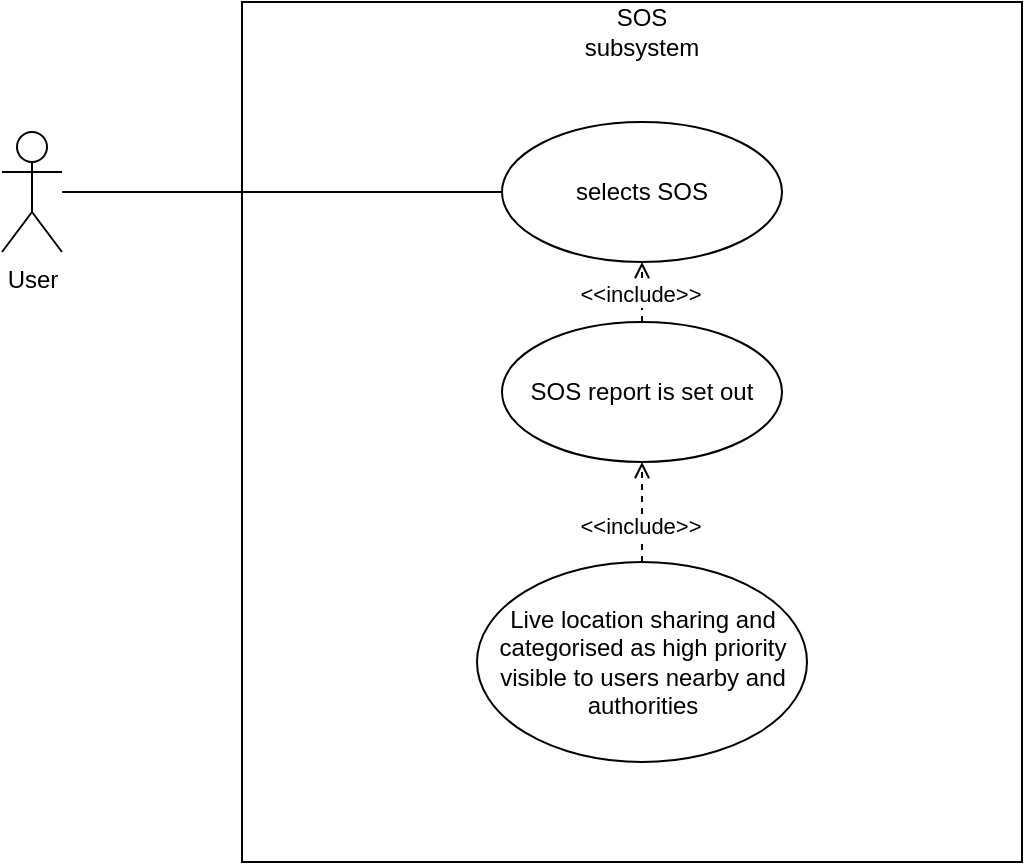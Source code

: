 <mxfile version="26.1.1">
  <diagram name="Page-1" id="qhSnvHry2gUyjhncl0ZC">
    <mxGraphModel dx="996" dy="558" grid="1" gridSize="10" guides="1" tooltips="1" connect="1" arrows="1" fold="1" page="1" pageScale="1" pageWidth="827" pageHeight="1169" math="0" shadow="0">
      <root>
        <mxCell id="0" />
        <mxCell id="1" parent="0" />
        <mxCell id="46PUhxlQu6H4vRm4sZMM-1" value="&lt;div&gt;User&lt;/div&gt;" style="shape=umlActor;verticalLabelPosition=bottom;verticalAlign=top;html=1;outlineConnect=0;" parent="1" vertex="1">
          <mxGeometry x="90" y="85" width="30" height="60" as="geometry" />
        </mxCell>
        <mxCell id="46PUhxlQu6H4vRm4sZMM-2" value="" style="rounded=0;whiteSpace=wrap;html=1;" parent="1" vertex="1">
          <mxGeometry x="210" y="20" width="390" height="430" as="geometry" />
        </mxCell>
        <mxCell id="46PUhxlQu6H4vRm4sZMM-3" value="SOS subsystem" style="text;html=1;align=center;verticalAlign=middle;whiteSpace=wrap;rounded=0;" parent="1" vertex="1">
          <mxGeometry x="380" y="20" width="60" height="30" as="geometry" />
        </mxCell>
        <mxCell id="46PUhxlQu6H4vRm4sZMM-4" value="selects SOS" style="ellipse;whiteSpace=wrap;html=1;" parent="1" vertex="1">
          <mxGeometry x="340" y="80" width="140" height="70" as="geometry" />
        </mxCell>
        <mxCell id="46PUhxlQu6H4vRm4sZMM-7" value="" style="edgeStyle=orthogonalEdgeStyle;rounded=0;orthogonalLoop=1;jettySize=auto;html=1;endArrow=open;startFill=0;dashed=1;endFill=0;" parent="1" source="46PUhxlQu6H4vRm4sZMM-5" target="46PUhxlQu6H4vRm4sZMM-4" edge="1">
          <mxGeometry relative="1" as="geometry" />
        </mxCell>
        <mxCell id="46PUhxlQu6H4vRm4sZMM-8" value="&amp;lt;&amp;lt;include&amp;gt;&amp;gt;" style="edgeLabel;html=1;align=center;verticalAlign=middle;resizable=0;points=[];" parent="46PUhxlQu6H4vRm4sZMM-7" vertex="1" connectable="0">
          <mxGeometry x="0.36" y="1" relative="1" as="geometry">
            <mxPoint as="offset" />
          </mxGeometry>
        </mxCell>
        <mxCell id="46PUhxlQu6H4vRm4sZMM-5" value="SOS report is set out" style="ellipse;whiteSpace=wrap;html=1;" parent="1" vertex="1">
          <mxGeometry x="340" y="180" width="140" height="70" as="geometry" />
        </mxCell>
        <mxCell id="46PUhxlQu6H4vRm4sZMM-10" value="" style="edgeStyle=orthogonalEdgeStyle;rounded=0;orthogonalLoop=1;jettySize=auto;html=1;endArrow=open;startFill=0;endFill=0;dashed=1;" parent="1" source="46PUhxlQu6H4vRm4sZMM-6" target="46PUhxlQu6H4vRm4sZMM-5" edge="1">
          <mxGeometry relative="1" as="geometry" />
        </mxCell>
        <mxCell id="46PUhxlQu6H4vRm4sZMM-13" value="&amp;lt;&amp;lt;include&amp;gt;&amp;gt;" style="edgeLabel;html=1;align=center;verticalAlign=middle;resizable=0;points=[];" parent="46PUhxlQu6H4vRm4sZMM-10" vertex="1" connectable="0">
          <mxGeometry x="-0.28" y="1" relative="1" as="geometry">
            <mxPoint as="offset" />
          </mxGeometry>
        </mxCell>
        <mxCell id="46PUhxlQu6H4vRm4sZMM-6" value="Live location sharing and categorised as high priority visible to users nearby and authorities" style="ellipse;whiteSpace=wrap;html=1;" parent="1" vertex="1">
          <mxGeometry x="327.5" y="300" width="165" height="100" as="geometry" />
        </mxCell>
        <mxCell id="46PUhxlQu6H4vRm4sZMM-16" style="edgeStyle=orthogonalEdgeStyle;rounded=0;orthogonalLoop=1;jettySize=auto;html=1;endArrow=none;startFill=0;" parent="1" source="46PUhxlQu6H4vRm4sZMM-1" target="46PUhxlQu6H4vRm4sZMM-4" edge="1">
          <mxGeometry relative="1" as="geometry" />
        </mxCell>
      </root>
    </mxGraphModel>
  </diagram>
</mxfile>
